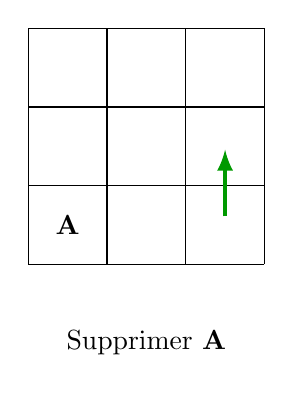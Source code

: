\begin{tikzpicture}

\draw (0,0) grid ++(3,3);

% Flèches
\tikzstyle{arrow} = [->,>=latex,ultra thick,shorten >=4pt,shorten <=6pt,green!60!black];

\node at (0.5,0.5) {\bf A};


\draw[arrow] (2.5,0.4)--++(0,1.2);

\node at (1.5,-1) {Supprimer {\bf A}};

\end{tikzpicture}